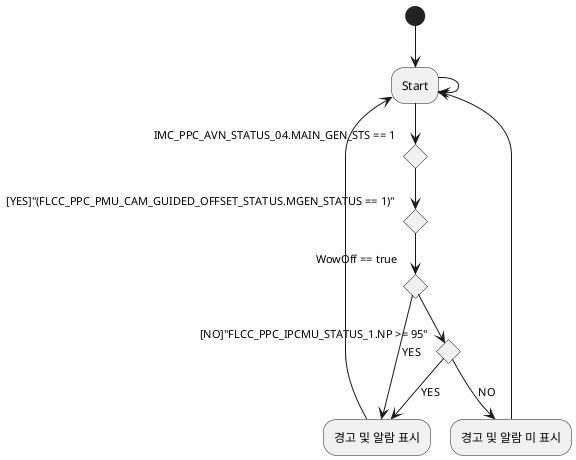 @startuml

(*) --> "Start"
If "IMC_PPC_AVN_STATUS_04.MAIN_GEN_STS == 1" then
--> If [YES]"(FLCC_PPC_PMU_CAM_GUIDED_OFFSET_STATUS.MGEN_STATUS == 1)" then
--> IF "WowOff == true" then
--> [YES] "경고 및 알람 표시"
else
--> IF [NO]"FLCC_PPC_IPCMU_STATUS_1.NP >= 95" then
--> [YES] "경고 및 알람 표시"
--> "Start"
else
--> [NO] "경고 및 알람 미 표시"
--> "Start"
Endif
Endif
--> "Start"
Endif
Endif

@enduml